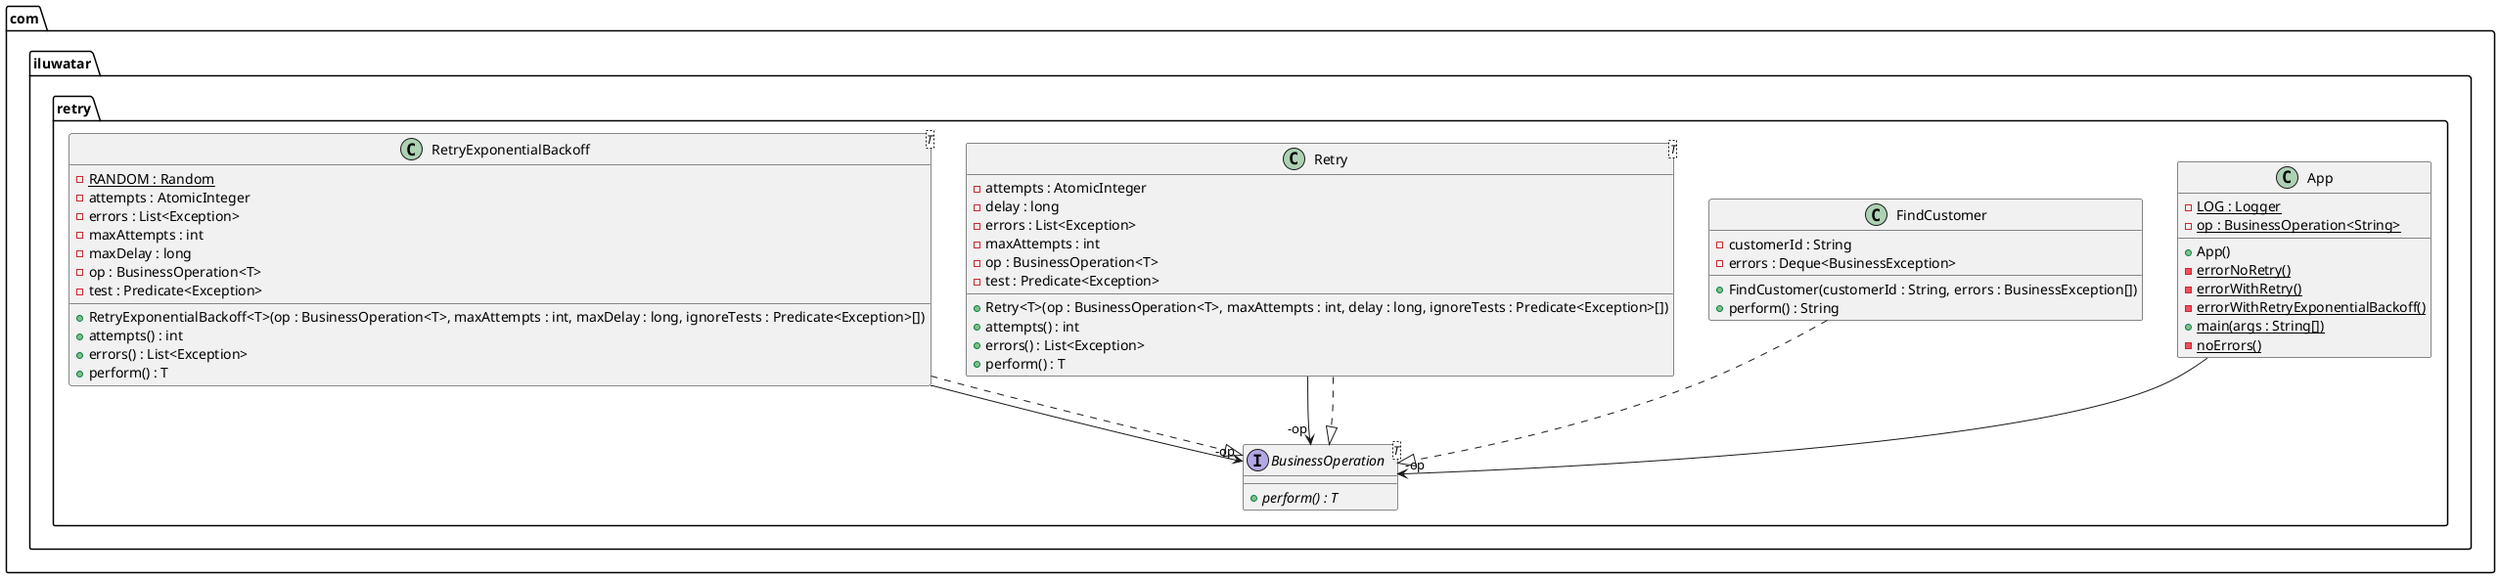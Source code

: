 @startuml
package com.iluwatar.retry {
  class App {
    - LOG : Logger {static}
    - op : BusinessOperation<String> {static}
    + App()
    - errorNoRetry() {static}
    - errorWithRetry() {static}
    - errorWithRetryExponentialBackoff() {static}
    + main(args : String[]) {static}
    - noErrors() {static}
  }
  interface BusinessOperation<T> {
    + perform() : T {abstract}
  }
  class FindCustomer {
    - customerId : String
    - errors : Deque<BusinessException>
    + FindCustomer(customerId : String, errors : BusinessException[])
    + perform() : String
  }
  class Retry<T> {
    - attempts : AtomicInteger
    - delay : long
    - errors : List<Exception>
    - maxAttempts : int
    - op : BusinessOperation<T>
    - test : Predicate<Exception>
    + Retry<T>(op : BusinessOperation<T>, maxAttempts : int, delay : long, ignoreTests : Predicate<Exception>[])
    + attempts() : int
    + errors() : List<Exception>
    + perform() : T
  }
  class RetryExponentialBackoff<T> {
    - RANDOM : Random {static}
    - attempts : AtomicInteger
    - errors : List<Exception>
    - maxAttempts : int
    - maxDelay : long
    - op : BusinessOperation<T>
    - test : Predicate<Exception>
    + RetryExponentialBackoff<T>(op : BusinessOperation<T>, maxAttempts : int, maxDelay : long, ignoreTests : Predicate<Exception>[])
    + attempts() : int
    + errors() : List<Exception>
    + perform() : T
  }
}
RetryExponentialBackoff -->  "-op" BusinessOperation
Retry -->  "-op" BusinessOperation
App -->  "-op" BusinessOperation
FindCustomer ..|> BusinessOperation 
Retry ..|> BusinessOperation 
RetryExponentialBackoff ..|> BusinessOperation 
@enduml